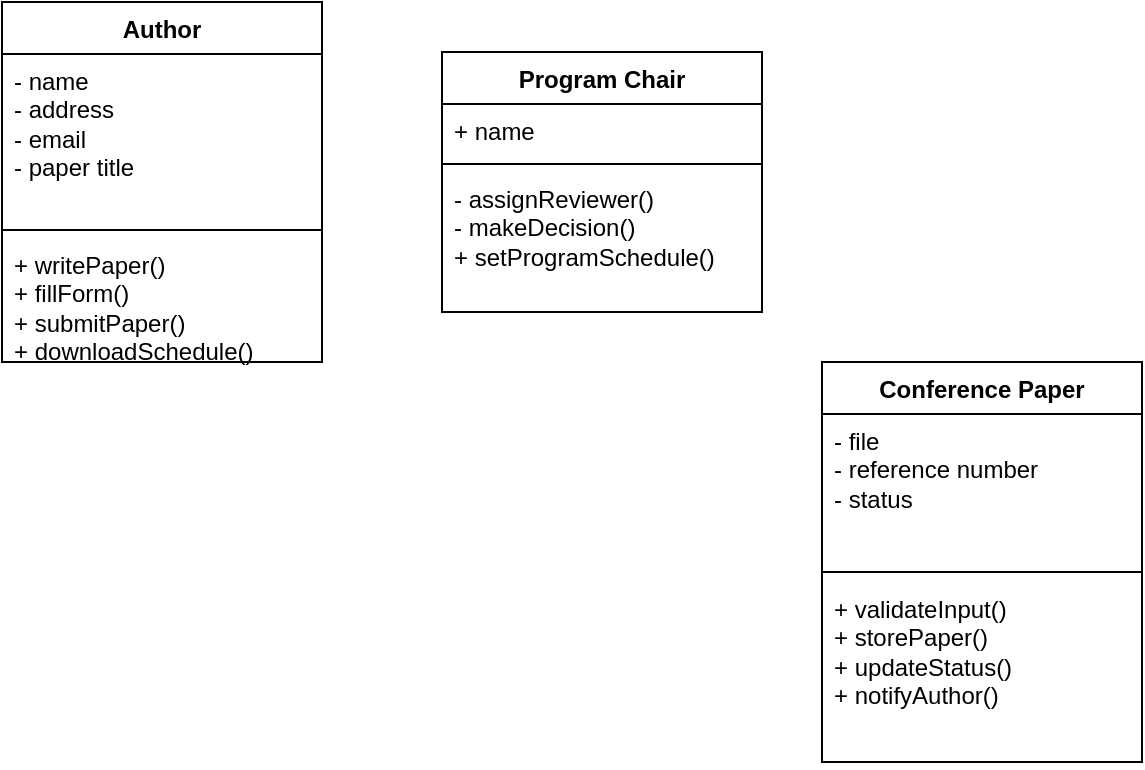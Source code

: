 <mxfile version="24.8.2">
  <diagram name="Page-1" id="eSx-QkeiwQRwHNvZ2RWU">
    <mxGraphModel dx="1050" dy="522" grid="1" gridSize="10" guides="1" tooltips="1" connect="1" arrows="1" fold="1" page="1" pageScale="1" pageWidth="850" pageHeight="1100" math="0" shadow="0">
      <root>
        <mxCell id="0" />
        <mxCell id="1" parent="0" />
        <mxCell id="tui6F7jNBKR_N0LMmF0U-1" value="Author" style="swimlane;fontStyle=1;align=center;verticalAlign=top;childLayout=stackLayout;horizontal=1;startSize=26;horizontalStack=0;resizeParent=1;resizeParentMax=0;resizeLast=0;collapsible=1;marginBottom=0;whiteSpace=wrap;html=1;" vertex="1" parent="1">
          <mxGeometry x="80" y="80" width="160" height="180" as="geometry" />
        </mxCell>
        <mxCell id="tui6F7jNBKR_N0LMmF0U-2" value="&lt;div&gt;- name&lt;/div&gt;- address&lt;div&gt;- email&lt;/div&gt;&lt;div&gt;- paper title&lt;/div&gt;" style="text;strokeColor=none;fillColor=none;align=left;verticalAlign=top;spacingLeft=4;spacingRight=4;overflow=hidden;rotatable=0;points=[[0,0.5],[1,0.5]];portConstraint=eastwest;whiteSpace=wrap;html=1;" vertex="1" parent="tui6F7jNBKR_N0LMmF0U-1">
          <mxGeometry y="26" width="160" height="84" as="geometry" />
        </mxCell>
        <mxCell id="tui6F7jNBKR_N0LMmF0U-3" value="" style="line;strokeWidth=1;fillColor=none;align=left;verticalAlign=middle;spacingTop=-1;spacingLeft=3;spacingRight=3;rotatable=0;labelPosition=right;points=[];portConstraint=eastwest;strokeColor=inherit;" vertex="1" parent="tui6F7jNBKR_N0LMmF0U-1">
          <mxGeometry y="110" width="160" height="8" as="geometry" />
        </mxCell>
        <mxCell id="tui6F7jNBKR_N0LMmF0U-4" value="+ writePaper()&lt;div&gt;+ fillForm()&lt;/div&gt;&lt;div&gt;+ submitPaper()&lt;/div&gt;&lt;div&gt;+ downloadSchedule()&lt;/div&gt;" style="text;strokeColor=none;fillColor=none;align=left;verticalAlign=top;spacingLeft=4;spacingRight=4;overflow=hidden;rotatable=0;points=[[0,0.5],[1,0.5]];portConstraint=eastwest;whiteSpace=wrap;html=1;" vertex="1" parent="tui6F7jNBKR_N0LMmF0U-1">
          <mxGeometry y="118" width="160" height="62" as="geometry" />
        </mxCell>
        <mxCell id="tui6F7jNBKR_N0LMmF0U-5" value="Conference Paper" style="swimlane;fontStyle=1;align=center;verticalAlign=top;childLayout=stackLayout;horizontal=1;startSize=26;horizontalStack=0;resizeParent=1;resizeParentMax=0;resizeLast=0;collapsible=1;marginBottom=0;whiteSpace=wrap;html=1;" vertex="1" parent="1">
          <mxGeometry x="490" y="260" width="160" height="200" as="geometry" />
        </mxCell>
        <mxCell id="tui6F7jNBKR_N0LMmF0U-6" value="- file&lt;div&gt;- reference number&lt;br&gt;&lt;div&gt;- status&lt;/div&gt;&lt;/div&gt;" style="text;strokeColor=none;fillColor=none;align=left;verticalAlign=top;spacingLeft=4;spacingRight=4;overflow=hidden;rotatable=0;points=[[0,0.5],[1,0.5]];portConstraint=eastwest;whiteSpace=wrap;html=1;" vertex="1" parent="tui6F7jNBKR_N0LMmF0U-5">
          <mxGeometry y="26" width="160" height="74" as="geometry" />
        </mxCell>
        <mxCell id="tui6F7jNBKR_N0LMmF0U-7" value="" style="line;strokeWidth=1;fillColor=none;align=left;verticalAlign=middle;spacingTop=-1;spacingLeft=3;spacingRight=3;rotatable=0;labelPosition=right;points=[];portConstraint=eastwest;strokeColor=inherit;" vertex="1" parent="tui6F7jNBKR_N0LMmF0U-5">
          <mxGeometry y="100" width="160" height="10" as="geometry" />
        </mxCell>
        <mxCell id="tui6F7jNBKR_N0LMmF0U-8" value="+ validateInput()&lt;div&gt;+ storePaper()&lt;/div&gt;&lt;div&gt;+ updateStatus()&lt;/div&gt;&lt;div&gt;+ notifyAuthor()&lt;/div&gt;" style="text;strokeColor=none;fillColor=none;align=left;verticalAlign=top;spacingLeft=4;spacingRight=4;overflow=hidden;rotatable=0;points=[[0,0.5],[1,0.5]];portConstraint=eastwest;whiteSpace=wrap;html=1;" vertex="1" parent="tui6F7jNBKR_N0LMmF0U-5">
          <mxGeometry y="110" width="160" height="90" as="geometry" />
        </mxCell>
        <mxCell id="tui6F7jNBKR_N0LMmF0U-9" value="Program Chair" style="swimlane;fontStyle=1;align=center;verticalAlign=top;childLayout=stackLayout;horizontal=1;startSize=26;horizontalStack=0;resizeParent=1;resizeParentMax=0;resizeLast=0;collapsible=1;marginBottom=0;whiteSpace=wrap;html=1;" vertex="1" parent="1">
          <mxGeometry x="300" y="105" width="160" height="130" as="geometry" />
        </mxCell>
        <mxCell id="tui6F7jNBKR_N0LMmF0U-10" value="+ name" style="text;strokeColor=none;fillColor=none;align=left;verticalAlign=top;spacingLeft=4;spacingRight=4;overflow=hidden;rotatable=0;points=[[0,0.5],[1,0.5]];portConstraint=eastwest;whiteSpace=wrap;html=1;" vertex="1" parent="tui6F7jNBKR_N0LMmF0U-9">
          <mxGeometry y="26" width="160" height="26" as="geometry" />
        </mxCell>
        <mxCell id="tui6F7jNBKR_N0LMmF0U-11" value="" style="line;strokeWidth=1;fillColor=none;align=left;verticalAlign=middle;spacingTop=-1;spacingLeft=3;spacingRight=3;rotatable=0;labelPosition=right;points=[];portConstraint=eastwest;strokeColor=inherit;" vertex="1" parent="tui6F7jNBKR_N0LMmF0U-9">
          <mxGeometry y="52" width="160" height="8" as="geometry" />
        </mxCell>
        <mxCell id="tui6F7jNBKR_N0LMmF0U-12" value="- assignReviewer()&lt;div&gt;- makeDecision()&lt;/div&gt;&lt;div&gt;+ setProgramSchedule()&lt;/div&gt;" style="text;strokeColor=none;fillColor=none;align=left;verticalAlign=top;spacingLeft=4;spacingRight=4;overflow=hidden;rotatable=0;points=[[0,0.5],[1,0.5]];portConstraint=eastwest;whiteSpace=wrap;html=1;" vertex="1" parent="tui6F7jNBKR_N0LMmF0U-9">
          <mxGeometry y="60" width="160" height="70" as="geometry" />
        </mxCell>
      </root>
    </mxGraphModel>
  </diagram>
</mxfile>
